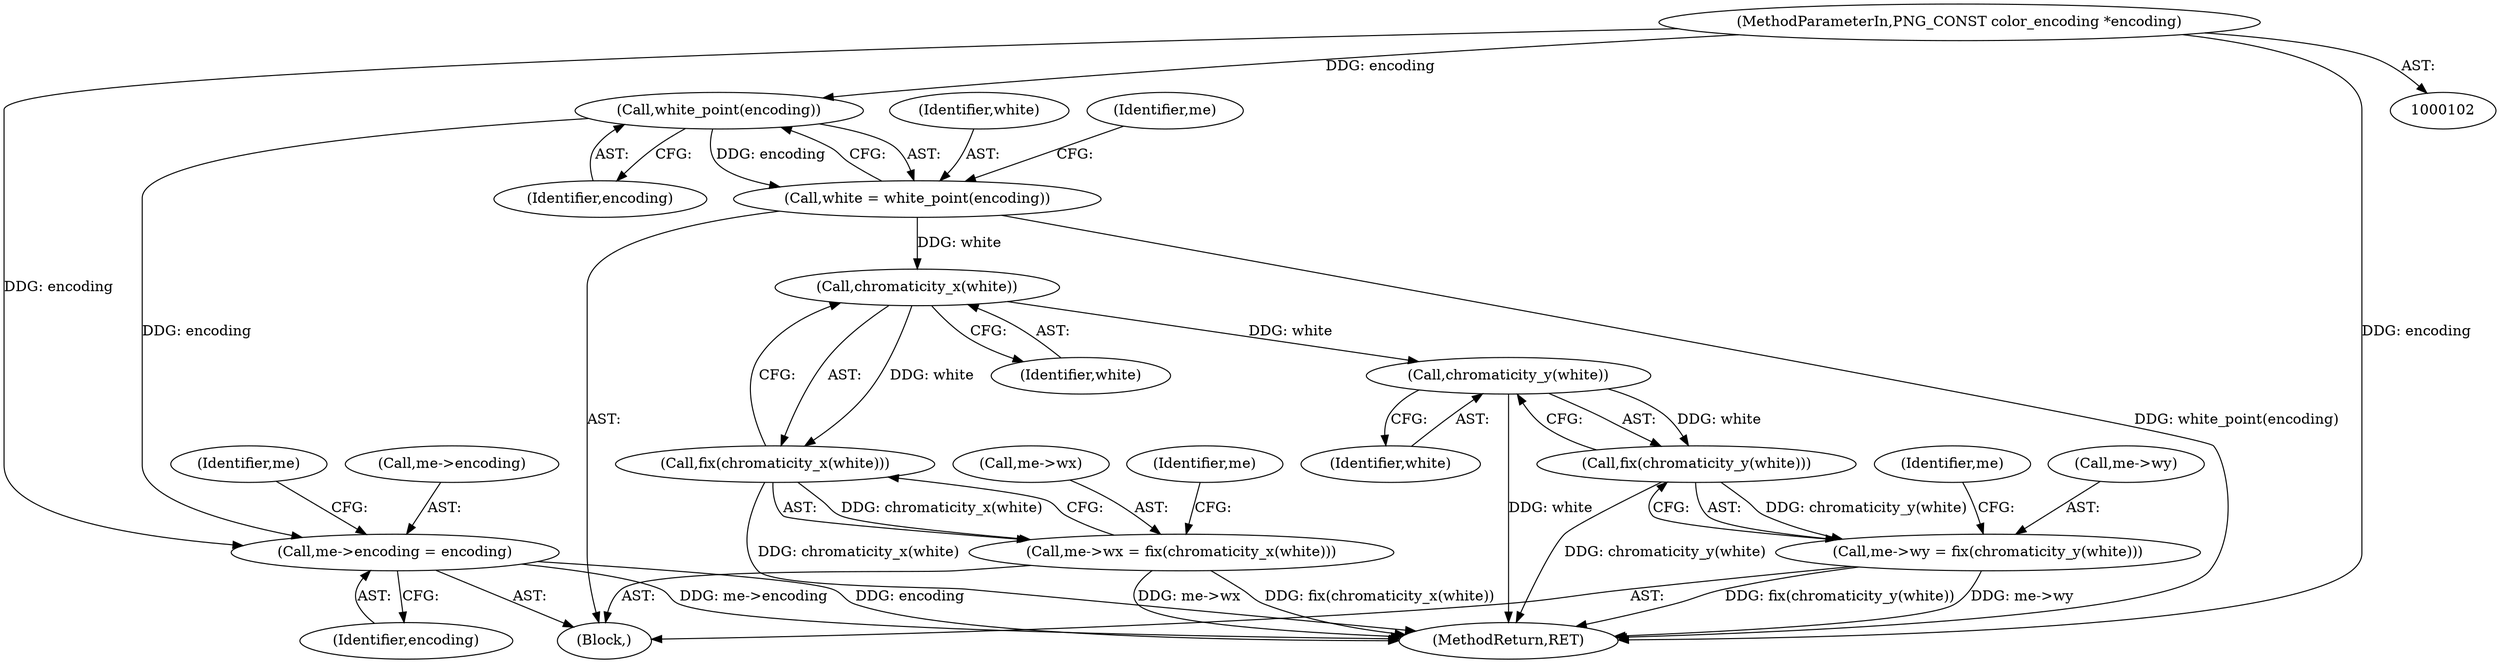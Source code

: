 digraph "1_Android_9d4853418ab2f754c2b63e091c29c5529b8b86ca_40@del" {
"1000105" [label="(MethodParameterIn,PNG_CONST color_encoding *encoding)"];
"1000110" [label="(Call,white_point(encoding))"];
"1000108" [label="(Call,white = white_point(encoding))"];
"1000122" [label="(Call,chromaticity_x(white))"];
"1000121" [label="(Call,fix(chromaticity_x(white)))"];
"1000117" [label="(Call,me->wx = fix(chromaticity_x(white)))"];
"1000129" [label="(Call,chromaticity_y(white))"];
"1000128" [label="(Call,fix(chromaticity_y(white)))"];
"1000124" [label="(Call,me->wy = fix(chromaticity_y(white)))"];
"1000112" [label="(Call,me->encoding = encoding)"];
"1000122" [label="(Call,chromaticity_x(white))"];
"1000121" [label="(Call,fix(chromaticity_x(white)))"];
"1000111" [label="(Identifier,encoding)"];
"1000109" [label="(Identifier,white)"];
"1000112" [label="(Call,me->encoding = encoding)"];
"1000133" [label="(Identifier,me)"];
"1000119" [label="(Identifier,me)"];
"1000113" [label="(Call,me->encoding)"];
"1000117" [label="(Call,me->wx = fix(chromaticity_x(white)))"];
"1000110" [label="(Call,white_point(encoding))"];
"1000129" [label="(Call,chromaticity_y(white))"];
"1000114" [label="(Identifier,me)"];
"1000123" [label="(Identifier,white)"];
"1000118" [label="(Call,me->wx)"];
"1000126" [label="(Identifier,me)"];
"1000108" [label="(Call,white = white_point(encoding))"];
"1000130" [label="(Identifier,white)"];
"1000106" [label="(Block,)"];
"1000124" [label="(Call,me->wy = fix(chromaticity_y(white)))"];
"1000125" [label="(Call,me->wy)"];
"1000128" [label="(Call,fix(chromaticity_y(white)))"];
"1000105" [label="(MethodParameterIn,PNG_CONST color_encoding *encoding)"];
"1000228" [label="(MethodReturn,RET)"];
"1000116" [label="(Identifier,encoding)"];
"1000105" -> "1000102"  [label="AST: "];
"1000105" -> "1000228"  [label="DDG: encoding"];
"1000105" -> "1000110"  [label="DDG: encoding"];
"1000105" -> "1000112"  [label="DDG: encoding"];
"1000110" -> "1000108"  [label="AST: "];
"1000110" -> "1000111"  [label="CFG: "];
"1000111" -> "1000110"  [label="AST: "];
"1000108" -> "1000110"  [label="CFG: "];
"1000110" -> "1000108"  [label="DDG: encoding"];
"1000110" -> "1000112"  [label="DDG: encoding"];
"1000108" -> "1000106"  [label="AST: "];
"1000109" -> "1000108"  [label="AST: "];
"1000114" -> "1000108"  [label="CFG: "];
"1000108" -> "1000228"  [label="DDG: white_point(encoding)"];
"1000108" -> "1000122"  [label="DDG: white"];
"1000122" -> "1000121"  [label="AST: "];
"1000122" -> "1000123"  [label="CFG: "];
"1000123" -> "1000122"  [label="AST: "];
"1000121" -> "1000122"  [label="CFG: "];
"1000122" -> "1000121"  [label="DDG: white"];
"1000122" -> "1000129"  [label="DDG: white"];
"1000121" -> "1000117"  [label="AST: "];
"1000117" -> "1000121"  [label="CFG: "];
"1000121" -> "1000228"  [label="DDG: chromaticity_x(white)"];
"1000121" -> "1000117"  [label="DDG: chromaticity_x(white)"];
"1000117" -> "1000106"  [label="AST: "];
"1000118" -> "1000117"  [label="AST: "];
"1000126" -> "1000117"  [label="CFG: "];
"1000117" -> "1000228"  [label="DDG: me->wx"];
"1000117" -> "1000228"  [label="DDG: fix(chromaticity_x(white))"];
"1000129" -> "1000128"  [label="AST: "];
"1000129" -> "1000130"  [label="CFG: "];
"1000130" -> "1000129"  [label="AST: "];
"1000128" -> "1000129"  [label="CFG: "];
"1000129" -> "1000228"  [label="DDG: white"];
"1000129" -> "1000128"  [label="DDG: white"];
"1000128" -> "1000124"  [label="AST: "];
"1000124" -> "1000128"  [label="CFG: "];
"1000128" -> "1000228"  [label="DDG: chromaticity_y(white)"];
"1000128" -> "1000124"  [label="DDG: chromaticity_y(white)"];
"1000124" -> "1000106"  [label="AST: "];
"1000125" -> "1000124"  [label="AST: "];
"1000133" -> "1000124"  [label="CFG: "];
"1000124" -> "1000228"  [label="DDG: fix(chromaticity_y(white))"];
"1000124" -> "1000228"  [label="DDG: me->wy"];
"1000112" -> "1000106"  [label="AST: "];
"1000112" -> "1000116"  [label="CFG: "];
"1000113" -> "1000112"  [label="AST: "];
"1000116" -> "1000112"  [label="AST: "];
"1000119" -> "1000112"  [label="CFG: "];
"1000112" -> "1000228"  [label="DDG: encoding"];
"1000112" -> "1000228"  [label="DDG: me->encoding"];
}
